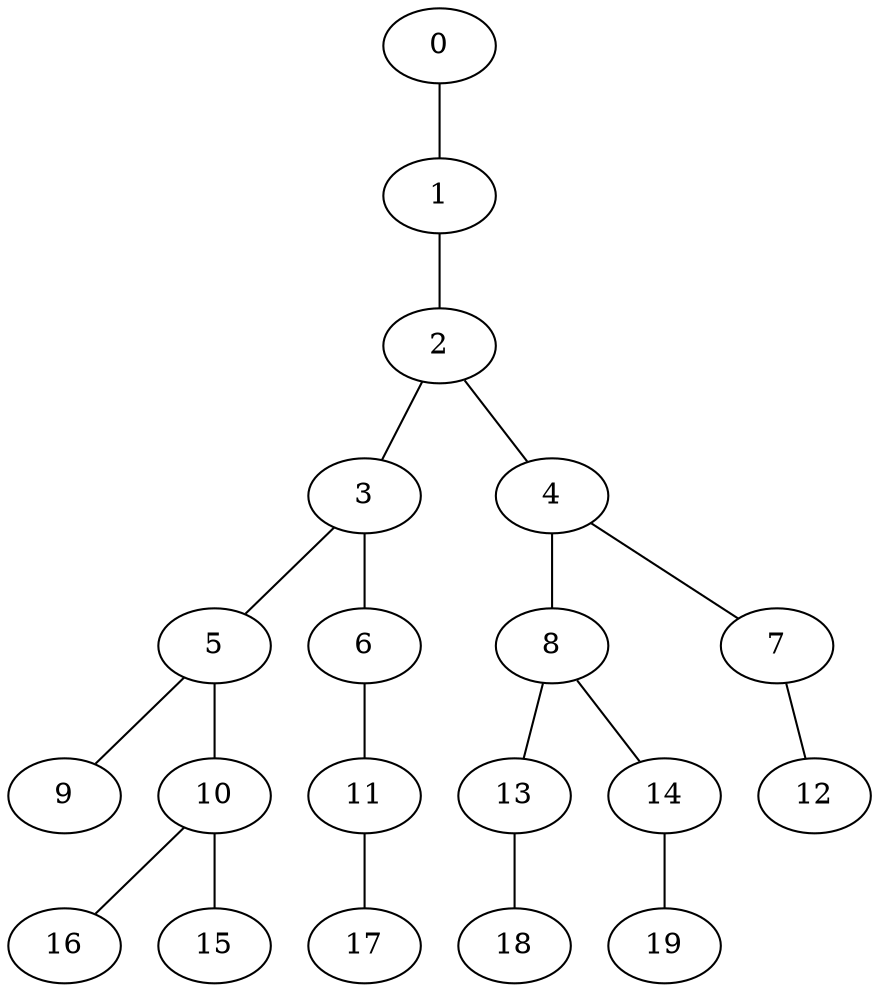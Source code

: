 
graph graphname {
    0 -- 1
1 -- 2
2 -- 3
2 -- 4
3 -- 5
3 -- 6
4 -- 8
4 -- 7
5 -- 9
5 -- 10
6 -- 11
7 -- 12
8 -- 13
8 -- 14
10 -- 16
10 -- 15
11 -- 17
13 -- 18
14 -- 19

}

